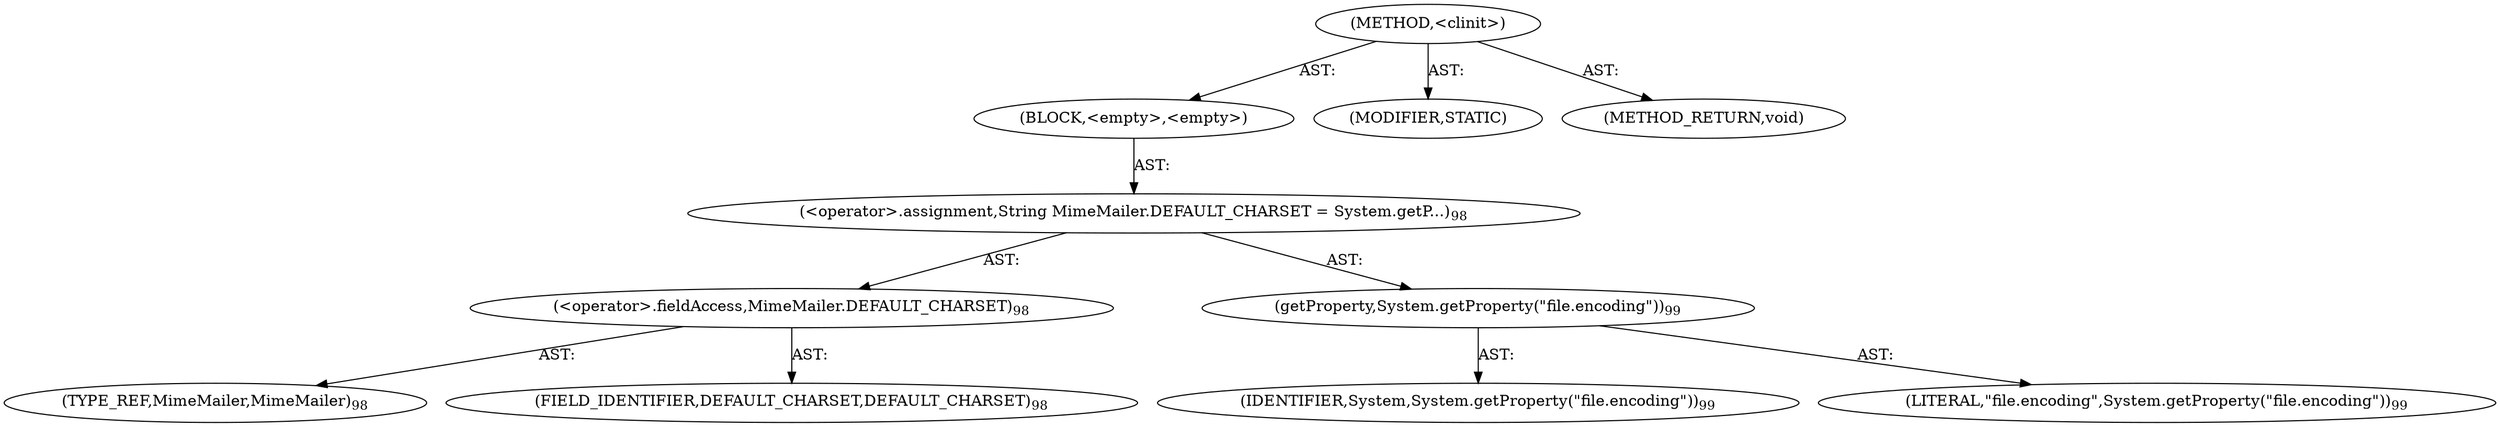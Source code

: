 digraph "&lt;clinit&gt;" {  
"111669149710" [label = <(METHOD,&lt;clinit&gt;)> ]
"25769803827" [label = <(BLOCK,&lt;empty&gt;,&lt;empty&gt;)> ]
"30064771334" [label = <(&lt;operator&gt;.assignment,String MimeMailer.DEFAULT_CHARSET = System.getP...)<SUB>98</SUB>> ]
"30064771335" [label = <(&lt;operator&gt;.fieldAccess,MimeMailer.DEFAULT_CHARSET)<SUB>98</SUB>> ]
"180388626436" [label = <(TYPE_REF,MimeMailer,MimeMailer)<SUB>98</SUB>> ]
"55834574891" [label = <(FIELD_IDENTIFIER,DEFAULT_CHARSET,DEFAULT_CHARSET)<SUB>98</SUB>> ]
"30064771336" [label = <(getProperty,System.getProperty(&quot;file.encoding&quot;))<SUB>99</SUB>> ]
"68719476962" [label = <(IDENTIFIER,System,System.getProperty(&quot;file.encoding&quot;))<SUB>99</SUB>> ]
"90194313269" [label = <(LITERAL,&quot;file.encoding&quot;,System.getProperty(&quot;file.encoding&quot;))<SUB>99</SUB>> ]
"133143986212" [label = <(MODIFIER,STATIC)> ]
"128849018894" [label = <(METHOD_RETURN,void)> ]
  "111669149710" -> "25769803827"  [ label = "AST: "] 
  "111669149710" -> "133143986212"  [ label = "AST: "] 
  "111669149710" -> "128849018894"  [ label = "AST: "] 
  "25769803827" -> "30064771334"  [ label = "AST: "] 
  "30064771334" -> "30064771335"  [ label = "AST: "] 
  "30064771334" -> "30064771336"  [ label = "AST: "] 
  "30064771335" -> "180388626436"  [ label = "AST: "] 
  "30064771335" -> "55834574891"  [ label = "AST: "] 
  "30064771336" -> "68719476962"  [ label = "AST: "] 
  "30064771336" -> "90194313269"  [ label = "AST: "] 
}
